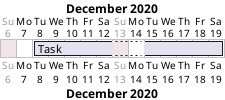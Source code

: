 {
  "sha1": "rzblp5krr5j6yvbi0yfxt3tgtt517jn",
  "insertion": {
    "when": "2024-06-04T17:28:44.461Z",
    "url": "https://forum.plantuml.net/12081/gantt-diagram-bad-result-when-project-starts-day-task-pauses",
    "user": "plantuml@gmail.com"
  }
}
@startgantt
Project starts the 6th of december 2020
sunday are closed
[Task] lasts 10 days
[Task] pauses on monday
@endgantt
